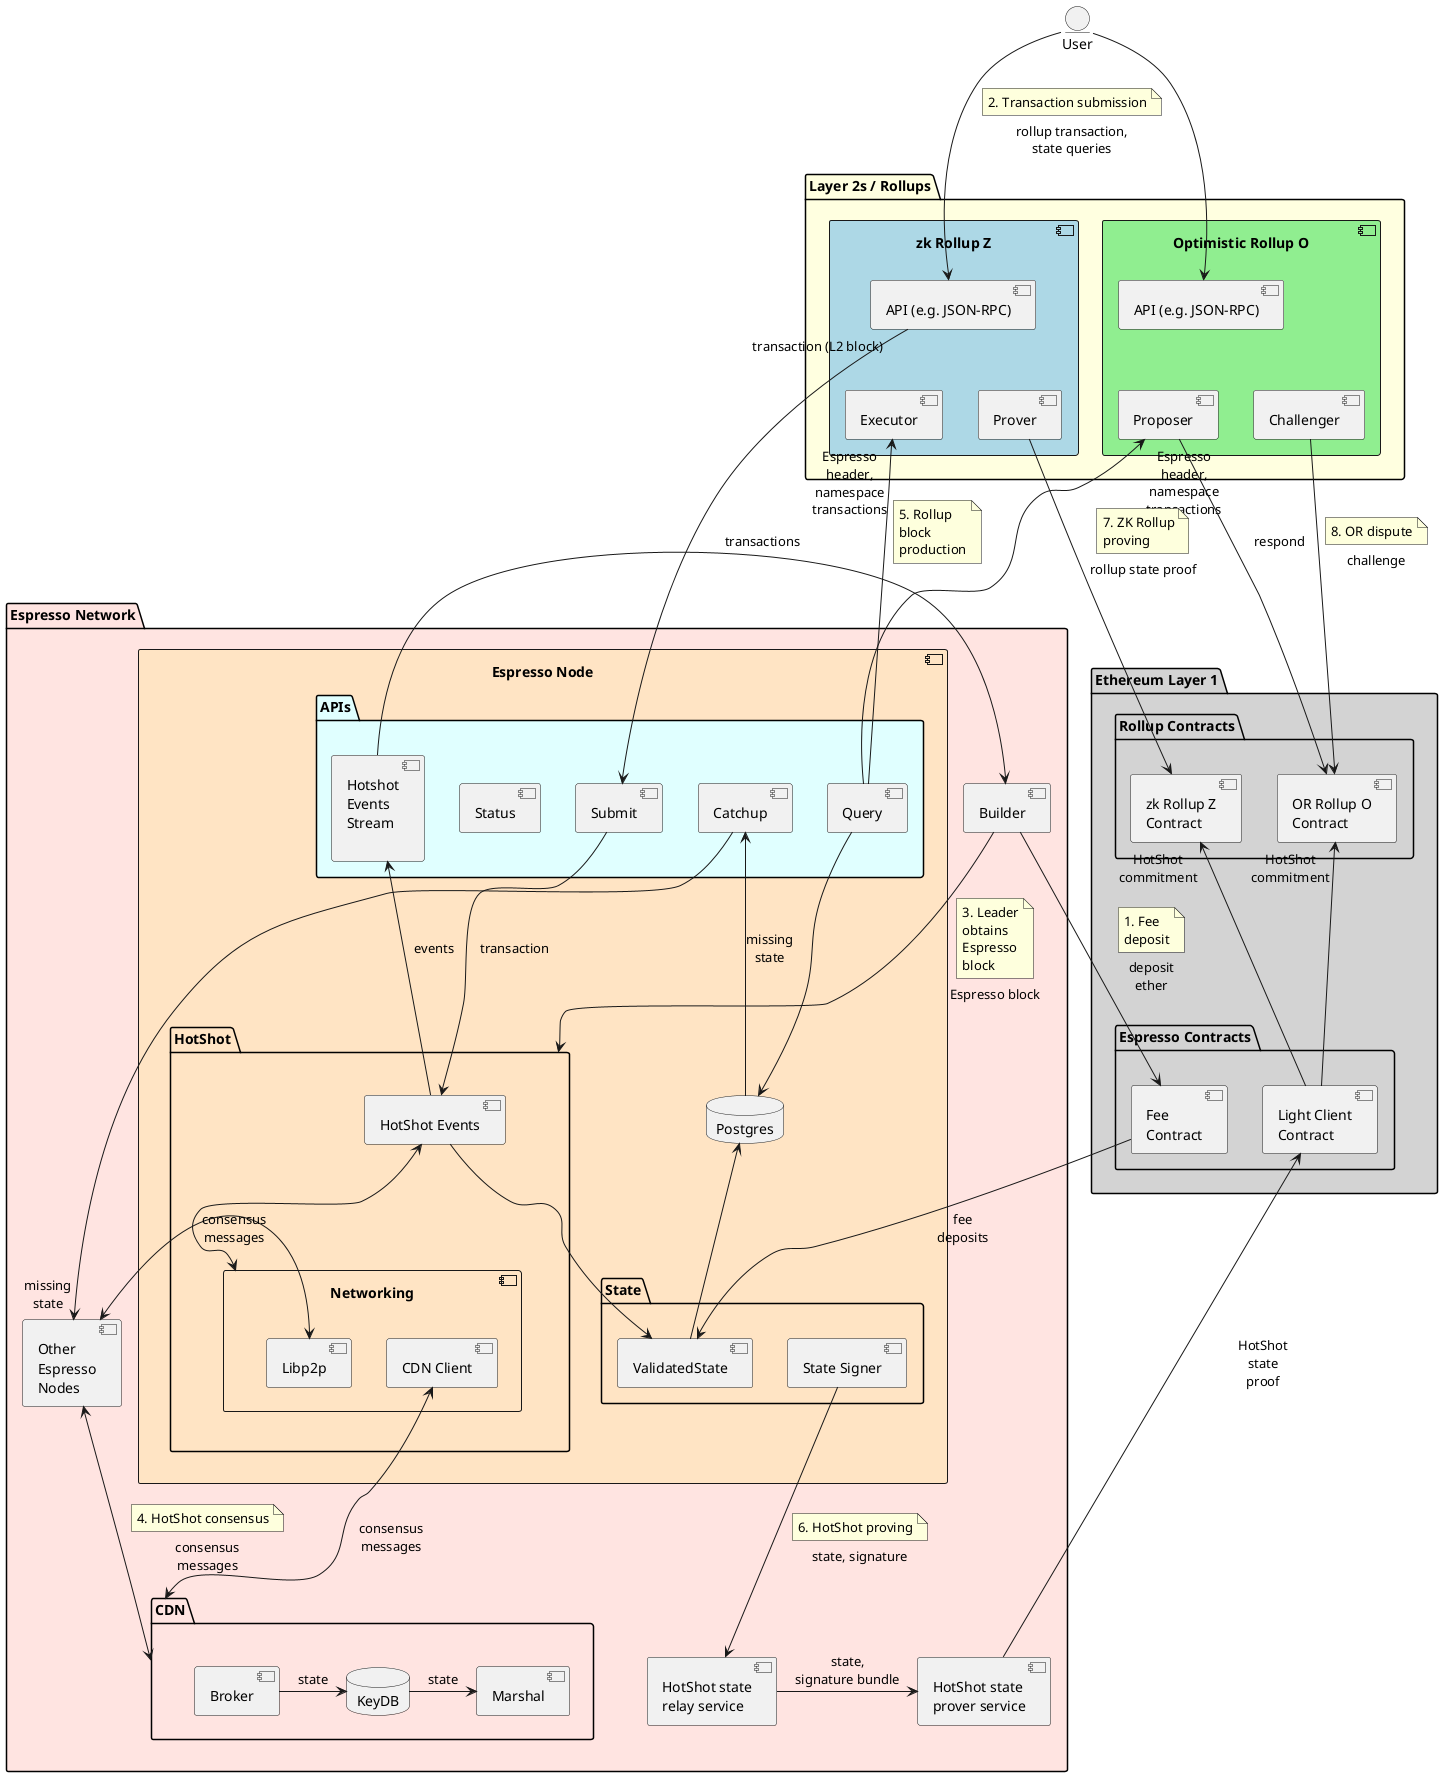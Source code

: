 @startuml

package "Espresso Network" as Network #MistyRose {
    component "Other\nEspresso\nNodes" as Nodes
    package CDN {
        component Broker
        component Marshal
        database KeyDB
    }

    'CDN Layout
    Broker -> KeyDB: state
    KeyDB -> Marshal: state

    component "Espresso Node" as Seq #Bisque {
        database "Postgres" as DB
        package APIs #LightCyan {
            component "Submit" as Submit
            component "Hotshot\nEvents\nStream\n" as EventsStream
            component "Catchup" as Catchup
            component "Status"
            component "Query" as Query
        }
        package HotShot {
            component "Networking"{
                component Libp2p
                component "CDN Client"
            }
            component "HotShot Events" as Events
        }

        package State as State {
            component "State Signer" as Signer
            component "ValidatedState" as Validated
        }
    }
    component "HotShot state\nprover service" as HSProver
    component "HotShot state\nrelay service" as Relay
    component "Builder" as Builder
}

' Network
Nodes <-up- Catchup: "missing\nstate" " "
Nodes <-> Libp2p: consensus\nmessages
"CDN Client" <--> CDN: consensus\nmessages
Nodes <--> CDN: consensus\nmessages
note top of link
    4. HotShot consensus
end note

' HotShot state
Signer --> Relay: state, signature
note top of link
    6. HotShot proving
end note
Relay -> HSProver: state,\nsignature bundle

' Builder
Builder --> HotShot: Espresso block
note top of link
    3. Leader
    obtains
    Espresso
    block
end note
EventsStream -> Builder: transactions

' Events
Networking <-up-> Events
Events -up-> EventsStream: events
Events -down-> Validated

' Storage
Query --> DB
Validated -up-> DB
DB --> Catchup: missing\nstate

package "Layer 2s / Rollups" as L2s #LightYellow {
    component "zk Rollup Z" as ZK #LightBlue {
        component "API (e.g. JSON-RPC)" as ZK_RPC
        component Executor as ZK_Exec
        component Prover as ZK_Prover
        ZK_RPC --[hidden]> ZK_Exec
        ZK_RPC --[hidden]> ZK_Prover
    }
    component "Optimistic Rollup O" #LightGreen {
        component "API (e.g. JSON-RPC)" as OR_RPC
        component Proposer
        component Challenger
        OR_RPC --[hidden]> Proposer
        OR_RPC --[hidden]> Challenger
    }
}
package "Ethereum Layer 1" as L1 #LightGray {
    package "Espresso Contracts" as Esp_L1 {
        component "Light Client\nContract" as LC_L1
        component "Fee\nContract" as Fee_L1
    }
    package "Rollup Contracts" {
        component "zk Rollup Z\nContract" as ZK_L1
        component "OR Rollup O\nContract" as OR_L1
    }
}

' Transaction submission
entity User
User --> ZK_RPC : rollup transaction,\nstate queries
note top of link
    2. Transaction submission
end note
User --> OR_RPC

ZK_RPC --> Submit : "transaction (L2 block)" " "
Submit -> Events: transaction
Query -up-> ZK_Exec : " " "Espresso\nheader,\nnamespace\ntransactions"
note top of link
    5. Rollup
    block
    production
end note
Query -up-> Proposer: " " "Espresso\nheader,\nnamespace\ntransactions"


' L1 details
HSProver -up-> LC_L1 : HotShot\nstate\nproof
LC_L1 -up-> ZK_L1 : " " "HotShot\ncommitment"
LC_L1 -up-> OR_L1 : " " "HotShot\ncommitment"

' ZK proof
ZK_Prover --> ZK_L1 : rollup state proof
note top of link
    7. ZK Rollup
    proving
end note

' OR dispute
Proposer --> OR_L1: respond
Challenger --> OR_L1: challenge
note top of link
    8. OR dispute
end note

Builder -> Fee_L1: deposit\nether
note top of link
    1. Fee
    deposit
end note
Fee_L1 --> Validated: fee\ndeposits

@enduml
